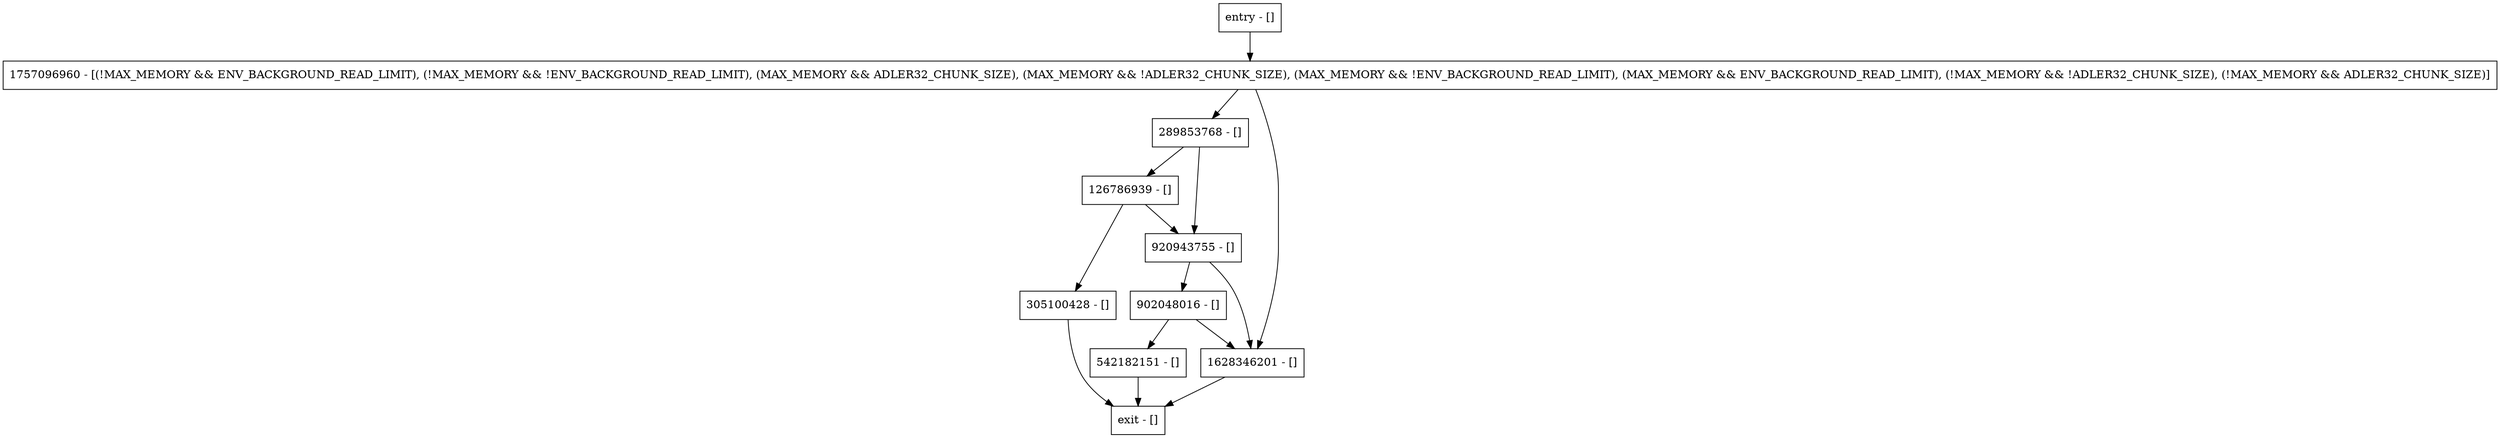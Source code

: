 digraph validate {
node [shape=record];
902048016 [label="902048016 - []"];
entry [label="entry - []"];
exit [label="exit - []"];
1757096960 [label="1757096960 - [(!MAX_MEMORY && ENV_BACKGROUND_READ_LIMIT), (!MAX_MEMORY && !ENV_BACKGROUND_READ_LIMIT), (MAX_MEMORY && ADLER32_CHUNK_SIZE), (MAX_MEMORY && !ADLER32_CHUNK_SIZE), (MAX_MEMORY && !ENV_BACKGROUND_READ_LIMIT), (MAX_MEMORY && ENV_BACKGROUND_READ_LIMIT), (!MAX_MEMORY && !ADLER32_CHUNK_SIZE), (!MAX_MEMORY && ADLER32_CHUNK_SIZE)]"];
289853768 [label="289853768 - []"];
126786939 [label="126786939 - []"];
1628346201 [label="1628346201 - []"];
305100428 [label="305100428 - []"];
542182151 [label="542182151 - []"];
920943755 [label="920943755 - []"];
entry;
exit;
902048016 -> 1628346201;
902048016 -> 542182151;
entry -> 1757096960;
1757096960 -> 289853768;
1757096960 -> 1628346201;
289853768 -> 126786939;
289853768 -> 920943755;
126786939 -> 305100428;
126786939 -> 920943755;
1628346201 -> exit;
305100428 -> exit;
542182151 -> exit;
920943755 -> 902048016;
920943755 -> 1628346201;
}
